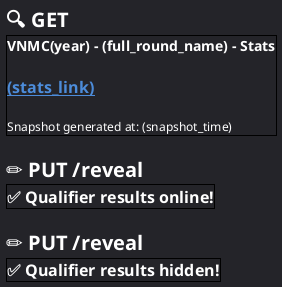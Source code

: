 @startsalt match
	<style>
		saltDiagram {
			BackgroundColor #242429
		}
	</style>
	{
		= <color:#ffffff>🔍 GET
		{+
			<b><color:#ffffff><size:14>VNMC(year) - (full_round_name) - Stats
			.
			<b><color:#4c8cda><size:16>__(stats_link)__
			.
			<color:#ffffff><size:12>Snapshot generated at: (snapshot_time)
		}
		.
		= <color:#ffffff>✏️ PUT /reveal /' toggle ON '/
		{+
			<b><color:#ffffff><size:16>✅ Qualifier results online!
		}
		.
		= <color:#ffffff>✏️ PUT /reveal /' toggle OFF '/
		{+
			<b><color:#ffffff><size:16>✅ Qualifier results hidden!
		}
	}
@endsalt